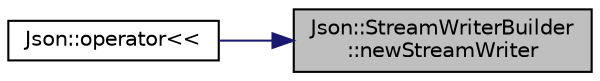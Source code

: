 digraph "Json::StreamWriterBuilder::newStreamWriter"
{
 // LATEX_PDF_SIZE
  edge [fontname="Helvetica",fontsize="10",labelfontname="Helvetica",labelfontsize="10"];
  node [fontname="Helvetica",fontsize="10",shape=record];
  rankdir="RL";
  Node1 [label="Json::StreamWriterBuilder\l::newStreamWriter",height=0.2,width=0.4,color="black", fillcolor="grey75", style="filled", fontcolor="black",tooltip=" "];
  Node1 -> Node2 [dir="back",color="midnightblue",fontsize="10",style="solid",fontname="Helvetica"];
  Node2 [label="Json::operator\<\<",height=0.2,width=0.4,color="black", fillcolor="white", style="filled",URL="$namespace_json.html#a845a15902e500af8eee19e729a17b863",tooltip="Output using the StyledStreamWriter."];
}
